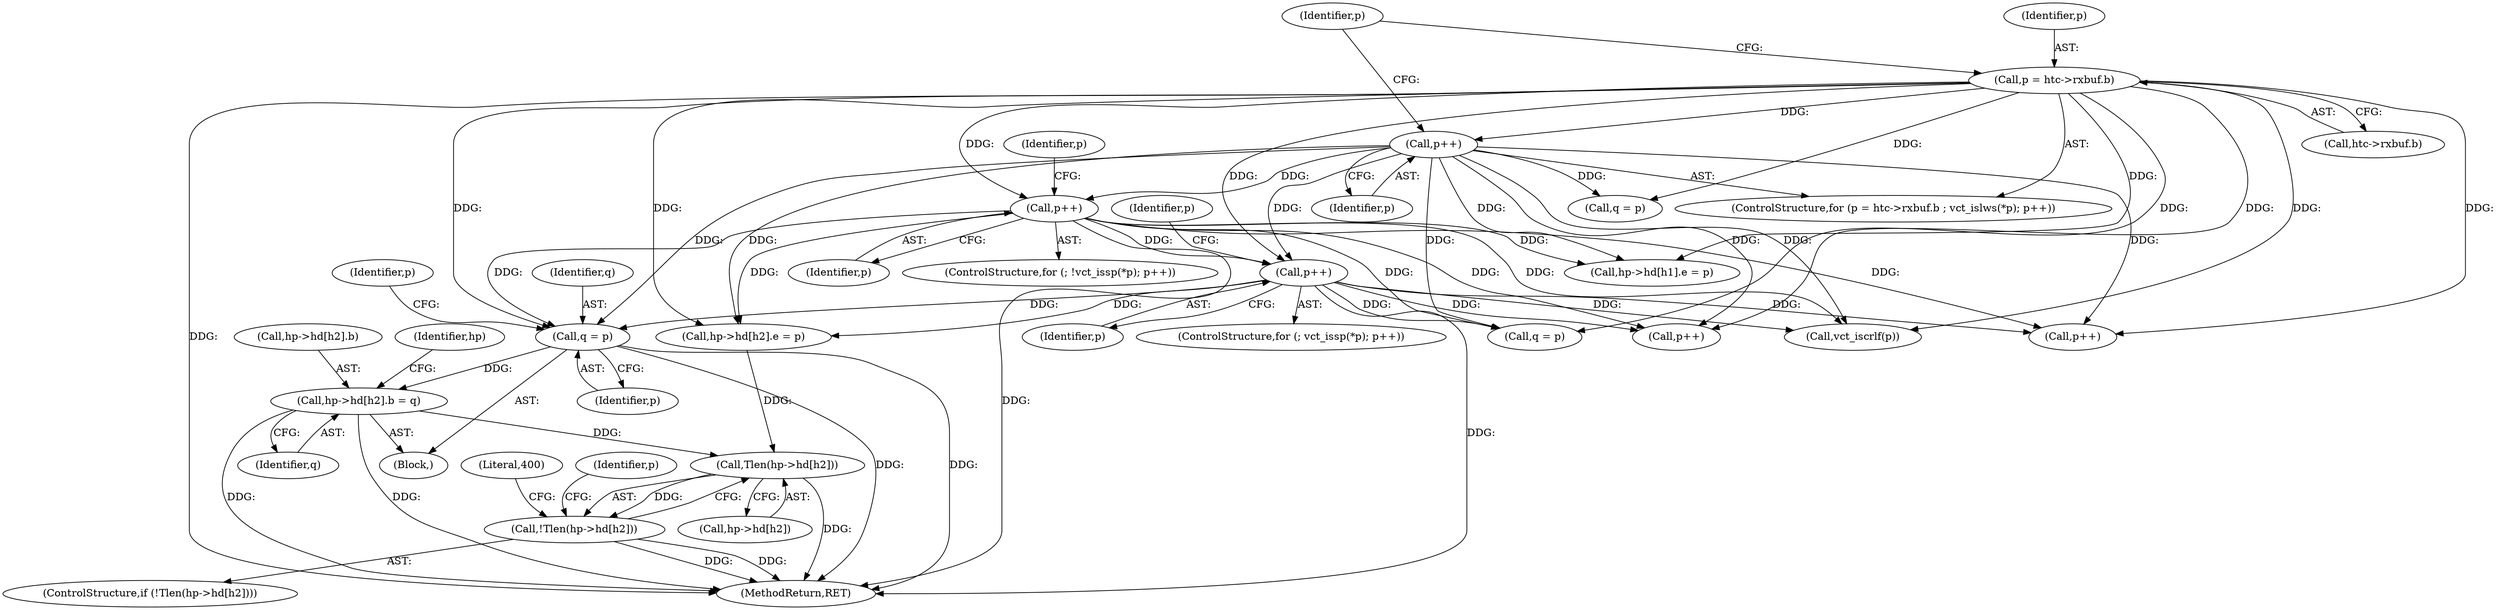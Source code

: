 digraph "0_Varnish-Cache_85e8468bec9416bd7e16b0d80cb820ecd2b330c3_0@array" {
"1000208" [label="(Call,hp->hd[h2].b = q)"];
"1000191" [label="(Call,q = p)"];
"1000182" [label="(Call,p++)"];
"1000151" [label="(Call,p++)"];
"1000140" [label="(Call,p++)"];
"1000130" [label="(Call,p = htc->rxbuf.b)"];
"1000228" [label="(Call,Tlen(hp->hd[h2]))"];
"1000227" [label="(Call,!Tlen(hp->hd[h2]))"];
"1000254" [label="(Call,vct_iscrlf(p))"];
"1000240" [label="(Call,p++)"];
"1000239" [label="(Identifier,p)"];
"1000116" [label="(Block,)"];
"1000192" [label="(Identifier,q)"];
"1000151" [label="(Call,p++)"];
"1000183" [label="(Identifier,p)"];
"1000129" [label="(ControlStructure,for (p = htc->rxbuf.b ; vct_islws(*p); p++))"];
"1000193" [label="(Identifier,p)"];
"1000178" [label="(ControlStructure,for (; vct_issp(*p); p++))"];
"1000359" [label="(MethodReturn,RET)"];
"1000199" [label="(Call,p++)"];
"1000235" [label="(Literal,400)"];
"1000221" [label="(Identifier,hp)"];
"1000169" [label="(Call,hp->hd[h1].e = p)"];
"1000181" [label="(Identifier,p)"];
"1000226" [label="(ControlStructure,if (!Tlen(hp->hd[h2])))"];
"1000208" [label="(Call,hp->hd[h2].b = q)"];
"1000228" [label="(Call,Tlen(hp->hd[h2]))"];
"1000249" [label="(Call,q = p)"];
"1000152" [label="(Identifier,p)"];
"1000229" [label="(Call,hp->hd[h2])"];
"1000140" [label="(Call,p++)"];
"1000217" [label="(Call,hp->hd[h2].e = p)"];
"1000227" [label="(Call,!Tlen(hp->hd[h2]))"];
"1000141" [label="(Identifier,p)"];
"1000143" [label="(Call,q = p)"];
"1000182" [label="(Call,p++)"];
"1000150" [label="(Identifier,p)"];
"1000139" [label="(Identifier,p)"];
"1000131" [label="(Identifier,p)"];
"1000198" [label="(Identifier,p)"];
"1000191" [label="(Call,q = p)"];
"1000132" [label="(Call,htc->rxbuf.b)"];
"1000216" [label="(Identifier,q)"];
"1000130" [label="(Call,p = htc->rxbuf.b)"];
"1000146" [label="(ControlStructure,for (; !vct_issp(*p); p++))"];
"1000209" [label="(Call,hp->hd[h2].b)"];
"1000208" -> "1000116"  [label="AST: "];
"1000208" -> "1000216"  [label="CFG: "];
"1000209" -> "1000208"  [label="AST: "];
"1000216" -> "1000208"  [label="AST: "];
"1000221" -> "1000208"  [label="CFG: "];
"1000208" -> "1000359"  [label="DDG: "];
"1000208" -> "1000359"  [label="DDG: "];
"1000191" -> "1000208"  [label="DDG: "];
"1000208" -> "1000228"  [label="DDG: "];
"1000191" -> "1000116"  [label="AST: "];
"1000191" -> "1000193"  [label="CFG: "];
"1000192" -> "1000191"  [label="AST: "];
"1000193" -> "1000191"  [label="AST: "];
"1000198" -> "1000191"  [label="CFG: "];
"1000191" -> "1000359"  [label="DDG: "];
"1000191" -> "1000359"  [label="DDG: "];
"1000182" -> "1000191"  [label="DDG: "];
"1000151" -> "1000191"  [label="DDG: "];
"1000140" -> "1000191"  [label="DDG: "];
"1000130" -> "1000191"  [label="DDG: "];
"1000182" -> "1000178"  [label="AST: "];
"1000182" -> "1000183"  [label="CFG: "];
"1000183" -> "1000182"  [label="AST: "];
"1000181" -> "1000182"  [label="CFG: "];
"1000182" -> "1000359"  [label="DDG: "];
"1000151" -> "1000182"  [label="DDG: "];
"1000140" -> "1000182"  [label="DDG: "];
"1000130" -> "1000182"  [label="DDG: "];
"1000182" -> "1000199"  [label="DDG: "];
"1000182" -> "1000217"  [label="DDG: "];
"1000182" -> "1000240"  [label="DDG: "];
"1000182" -> "1000249"  [label="DDG: "];
"1000182" -> "1000254"  [label="DDG: "];
"1000151" -> "1000146"  [label="AST: "];
"1000151" -> "1000152"  [label="CFG: "];
"1000152" -> "1000151"  [label="AST: "];
"1000150" -> "1000151"  [label="CFG: "];
"1000151" -> "1000359"  [label="DDG: "];
"1000140" -> "1000151"  [label="DDG: "];
"1000130" -> "1000151"  [label="DDG: "];
"1000151" -> "1000169"  [label="DDG: "];
"1000151" -> "1000199"  [label="DDG: "];
"1000151" -> "1000217"  [label="DDG: "];
"1000151" -> "1000240"  [label="DDG: "];
"1000151" -> "1000249"  [label="DDG: "];
"1000151" -> "1000254"  [label="DDG: "];
"1000140" -> "1000129"  [label="AST: "];
"1000140" -> "1000141"  [label="CFG: "];
"1000141" -> "1000140"  [label="AST: "];
"1000139" -> "1000140"  [label="CFG: "];
"1000130" -> "1000140"  [label="DDG: "];
"1000140" -> "1000143"  [label="DDG: "];
"1000140" -> "1000169"  [label="DDG: "];
"1000140" -> "1000199"  [label="DDG: "];
"1000140" -> "1000217"  [label="DDG: "];
"1000140" -> "1000240"  [label="DDG: "];
"1000140" -> "1000249"  [label="DDG: "];
"1000140" -> "1000254"  [label="DDG: "];
"1000130" -> "1000129"  [label="AST: "];
"1000130" -> "1000132"  [label="CFG: "];
"1000131" -> "1000130"  [label="AST: "];
"1000132" -> "1000130"  [label="AST: "];
"1000139" -> "1000130"  [label="CFG: "];
"1000130" -> "1000359"  [label="DDG: "];
"1000130" -> "1000143"  [label="DDG: "];
"1000130" -> "1000169"  [label="DDG: "];
"1000130" -> "1000199"  [label="DDG: "];
"1000130" -> "1000217"  [label="DDG: "];
"1000130" -> "1000240"  [label="DDG: "];
"1000130" -> "1000249"  [label="DDG: "];
"1000130" -> "1000254"  [label="DDG: "];
"1000228" -> "1000227"  [label="AST: "];
"1000228" -> "1000229"  [label="CFG: "];
"1000229" -> "1000228"  [label="AST: "];
"1000227" -> "1000228"  [label="CFG: "];
"1000228" -> "1000359"  [label="DDG: "];
"1000228" -> "1000227"  [label="DDG: "];
"1000217" -> "1000228"  [label="DDG: "];
"1000227" -> "1000226"  [label="AST: "];
"1000235" -> "1000227"  [label="CFG: "];
"1000239" -> "1000227"  [label="CFG: "];
"1000227" -> "1000359"  [label="DDG: "];
"1000227" -> "1000359"  [label="DDG: "];
}
